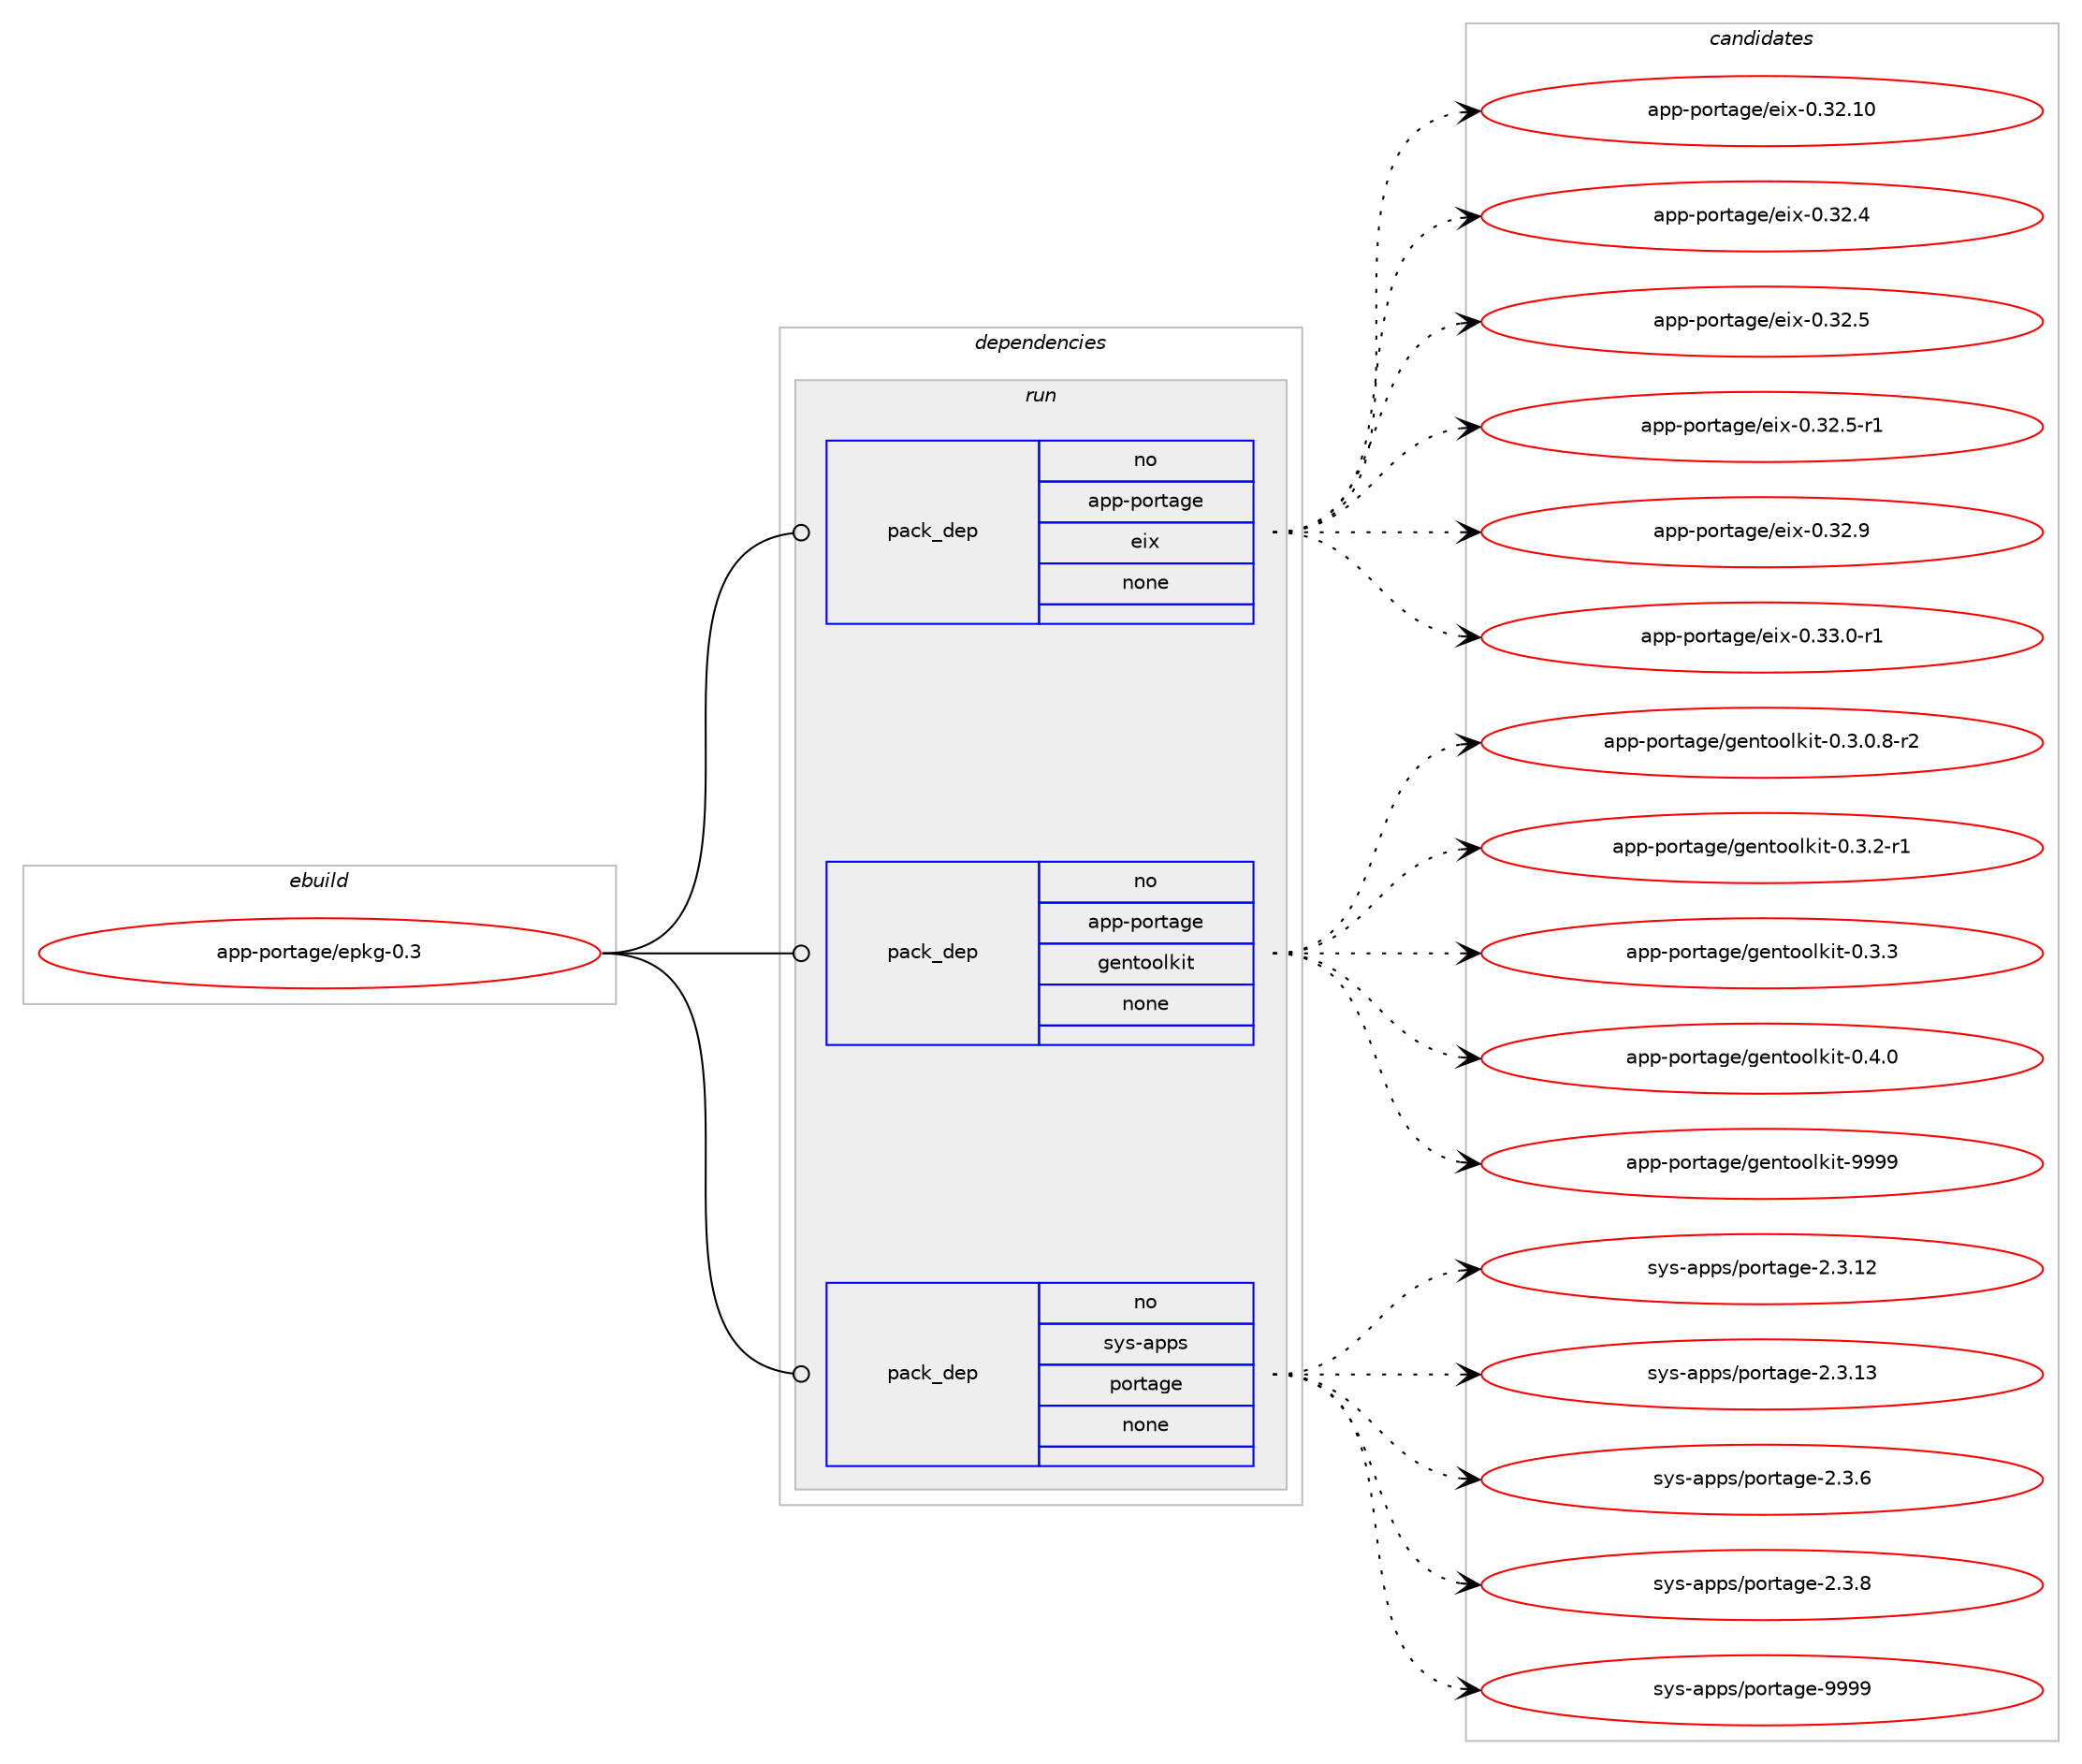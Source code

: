 digraph prolog {

# *************
# Graph options
# *************

newrank=true;
concentrate=true;
compound=true;
graph [rankdir=LR,fontname=Helvetica,fontsize=10,ranksep=1.5];#, ranksep=2.5, nodesep=0.2];
edge  [arrowhead=vee];
node  [fontname=Helvetica,fontsize=10];

# **********
# The ebuild
# **********

subgraph cluster_leftcol {
color=gray;
rank=same;
label=<<i>ebuild</i>>;
id [label="app-portage/epkg-0.3", color=red, width=4, href="../app-portage/epkg-0.3.svg"];
}

# ****************
# The dependencies
# ****************

subgraph cluster_midcol {
color=gray;
label=<<i>dependencies</i>>;
subgraph cluster_compile {
fillcolor="#eeeeee";
style=filled;
label=<<i>compile</i>>;
}
subgraph cluster_compileandrun {
fillcolor="#eeeeee";
style=filled;
label=<<i>compile and run</i>>;
}
subgraph cluster_run {
fillcolor="#eeeeee";
style=filled;
label=<<i>run</i>>;
subgraph pack38730 {
dependency53557 [label=<<TABLE BORDER="0" CELLBORDER="1" CELLSPACING="0" CELLPADDING="4" WIDTH="220"><TR><TD ROWSPAN="6" CELLPADDING="30">pack_dep</TD></TR><TR><TD WIDTH="110">no</TD></TR><TR><TD>app-portage</TD></TR><TR><TD>eix</TD></TR><TR><TD>none</TD></TR><TR><TD></TD></TR></TABLE>>, shape=none, color=blue];
}
id:e -> dependency53557:w [weight=20,style="solid",arrowhead="odot"];
subgraph pack38731 {
dependency53558 [label=<<TABLE BORDER="0" CELLBORDER="1" CELLSPACING="0" CELLPADDING="4" WIDTH="220"><TR><TD ROWSPAN="6" CELLPADDING="30">pack_dep</TD></TR><TR><TD WIDTH="110">no</TD></TR><TR><TD>app-portage</TD></TR><TR><TD>gentoolkit</TD></TR><TR><TD>none</TD></TR><TR><TD></TD></TR></TABLE>>, shape=none, color=blue];
}
id:e -> dependency53558:w [weight=20,style="solid",arrowhead="odot"];
subgraph pack38732 {
dependency53559 [label=<<TABLE BORDER="0" CELLBORDER="1" CELLSPACING="0" CELLPADDING="4" WIDTH="220"><TR><TD ROWSPAN="6" CELLPADDING="30">pack_dep</TD></TR><TR><TD WIDTH="110">no</TD></TR><TR><TD>sys-apps</TD></TR><TR><TD>portage</TD></TR><TR><TD>none</TD></TR><TR><TD></TD></TR></TABLE>>, shape=none, color=blue];
}
id:e -> dependency53559:w [weight=20,style="solid",arrowhead="odot"];
}
}

# **************
# The candidates
# **************

subgraph cluster_choices {
rank=same;
color=gray;
label=<<i>candidates</i>>;

subgraph choice38730 {
color=black;
nodesep=1;
choice971121124511211111411697103101471011051204548465150464948 [label="app-portage/eix-0.32.10", color=red, width=4,href="../app-portage/eix-0.32.10.svg"];
choice9711211245112111114116971031014710110512045484651504652 [label="app-portage/eix-0.32.4", color=red, width=4,href="../app-portage/eix-0.32.4.svg"];
choice9711211245112111114116971031014710110512045484651504653 [label="app-portage/eix-0.32.5", color=red, width=4,href="../app-portage/eix-0.32.5.svg"];
choice97112112451121111141169710310147101105120454846515046534511449 [label="app-portage/eix-0.32.5-r1", color=red, width=4,href="../app-portage/eix-0.32.5-r1.svg"];
choice9711211245112111114116971031014710110512045484651504657 [label="app-portage/eix-0.32.9", color=red, width=4,href="../app-portage/eix-0.32.9.svg"];
choice97112112451121111141169710310147101105120454846515146484511449 [label="app-portage/eix-0.33.0-r1", color=red, width=4,href="../app-portage/eix-0.33.0-r1.svg"];
dependency53557:e -> choice971121124511211111411697103101471011051204548465150464948:w [style=dotted,weight="100"];
dependency53557:e -> choice9711211245112111114116971031014710110512045484651504652:w [style=dotted,weight="100"];
dependency53557:e -> choice9711211245112111114116971031014710110512045484651504653:w [style=dotted,weight="100"];
dependency53557:e -> choice97112112451121111141169710310147101105120454846515046534511449:w [style=dotted,weight="100"];
dependency53557:e -> choice9711211245112111114116971031014710110512045484651504657:w [style=dotted,weight="100"];
dependency53557:e -> choice97112112451121111141169710310147101105120454846515146484511449:w [style=dotted,weight="100"];
}
subgraph choice38731 {
color=black;
nodesep=1;
choice9711211245112111114116971031014710310111011611111110810710511645484651464846564511450 [label="app-portage/gentoolkit-0.3.0.8-r2", color=red, width=4,href="../app-portage/gentoolkit-0.3.0.8-r2.svg"];
choice971121124511211111411697103101471031011101161111111081071051164548465146504511449 [label="app-portage/gentoolkit-0.3.2-r1", color=red, width=4,href="../app-portage/gentoolkit-0.3.2-r1.svg"];
choice97112112451121111141169710310147103101110116111111108107105116454846514651 [label="app-portage/gentoolkit-0.3.3", color=red, width=4,href="../app-portage/gentoolkit-0.3.3.svg"];
choice97112112451121111141169710310147103101110116111111108107105116454846524648 [label="app-portage/gentoolkit-0.4.0", color=red, width=4,href="../app-portage/gentoolkit-0.4.0.svg"];
choice971121124511211111411697103101471031011101161111111081071051164557575757 [label="app-portage/gentoolkit-9999", color=red, width=4,href="../app-portage/gentoolkit-9999.svg"];
dependency53558:e -> choice9711211245112111114116971031014710310111011611111110810710511645484651464846564511450:w [style=dotted,weight="100"];
dependency53558:e -> choice971121124511211111411697103101471031011101161111111081071051164548465146504511449:w [style=dotted,weight="100"];
dependency53558:e -> choice97112112451121111141169710310147103101110116111111108107105116454846514651:w [style=dotted,weight="100"];
dependency53558:e -> choice97112112451121111141169710310147103101110116111111108107105116454846524648:w [style=dotted,weight="100"];
dependency53558:e -> choice971121124511211111411697103101471031011101161111111081071051164557575757:w [style=dotted,weight="100"];
}
subgraph choice38732 {
color=black;
nodesep=1;
choice1151211154597112112115471121111141169710310145504651464950 [label="sys-apps/portage-2.3.12", color=red, width=4,href="../sys-apps/portage-2.3.12.svg"];
choice1151211154597112112115471121111141169710310145504651464951 [label="sys-apps/portage-2.3.13", color=red, width=4,href="../sys-apps/portage-2.3.13.svg"];
choice11512111545971121121154711211111411697103101455046514654 [label="sys-apps/portage-2.3.6", color=red, width=4,href="../sys-apps/portage-2.3.6.svg"];
choice11512111545971121121154711211111411697103101455046514656 [label="sys-apps/portage-2.3.8", color=red, width=4,href="../sys-apps/portage-2.3.8.svg"];
choice115121115459711211211547112111114116971031014557575757 [label="sys-apps/portage-9999", color=red, width=4,href="../sys-apps/portage-9999.svg"];
dependency53559:e -> choice1151211154597112112115471121111141169710310145504651464950:w [style=dotted,weight="100"];
dependency53559:e -> choice1151211154597112112115471121111141169710310145504651464951:w [style=dotted,weight="100"];
dependency53559:e -> choice11512111545971121121154711211111411697103101455046514654:w [style=dotted,weight="100"];
dependency53559:e -> choice11512111545971121121154711211111411697103101455046514656:w [style=dotted,weight="100"];
dependency53559:e -> choice115121115459711211211547112111114116971031014557575757:w [style=dotted,weight="100"];
}
}

}
